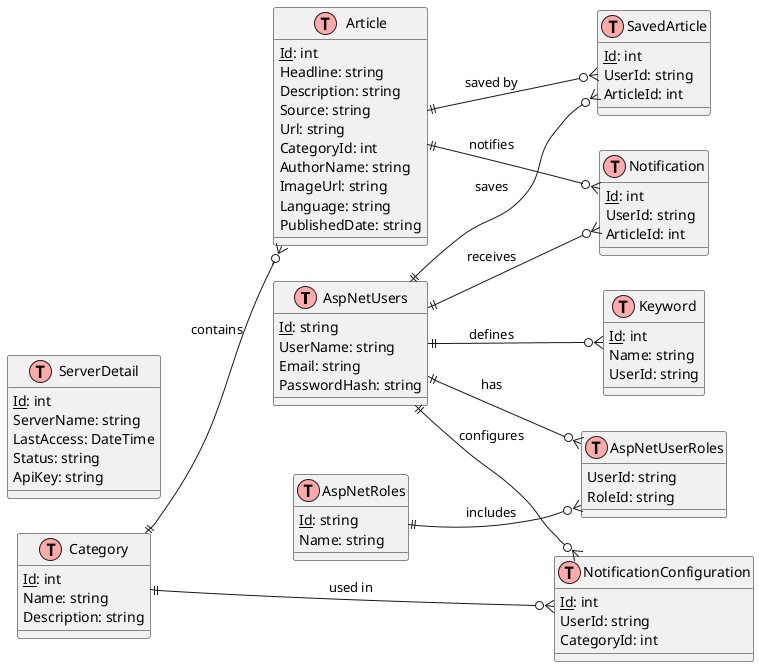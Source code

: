 @startuml
!define table(x) class x << (T,#FFAAAA) >>
!define primaryKey(x) <u>x</u>
left to right direction
skinparam classAttributeIconSize 0

' ========== TABLES ==========

table(AspNetUsers) {
  primaryKey(Id): string
  UserName: string
  Email: string
  PasswordHash: string
}

table(AspNetRoles) {
  primaryKey(Id): string
  Name: string
}

table(AspNetUserRoles) {
  UserId: string
  RoleId: string
}

table(Category) {
  primaryKey(Id): int
  Name: string
  Description: string
}

table(Article) {
  primaryKey(Id): int
  Headline: string
  Description: string
  Source: string
  Url: string
  CategoryId: int
  AuthorName: string
  ImageUrl: string
  Language: string
  PublishedDate: string
}

table(SavedArticle) {
  primaryKey(Id): int
  UserId: string
  ArticleId: int
}

table(Notification) {
  primaryKey(Id): int
  UserId: string
  ArticleId: int
}

table(NotificationConfiguration) {
  primaryKey(Id): int
  UserId: string
  CategoryId: int
}

table(Keyword) {
  primaryKey(Id): int
  Name: string
  UserId: string
}

table(ServerDetail) {
  primaryKey(Id): int
  ServerName: string
  LastAccess: DateTime
  Status: string
  ApiKey: string
}

' ========== CROW'S FOOT RELATIONSHIPS ==========

' User-Roles mapping
AspNetUsers ||--o{ AspNetUserRoles : has
AspNetRoles ||--o{ AspNetUserRoles : includes

' Article → Category
Category ||--o{ Article : contains

' SavedArticle → User & Article
AspNetUsers ||--o{ SavedArticle : saves
Article ||--o{ SavedArticle : saved by

' Notification → User & Article
AspNetUsers ||--o{ Notification : receives
Article ||--o{ Notification : notifies

' NotificationConfig → User & Category
AspNetUsers ||--o{ NotificationConfiguration : configures
Category ||--o{ NotificationConfiguration : used in

' Keyword → User
AspNetUsers ||--o{ Keyword : defines

@enduml
